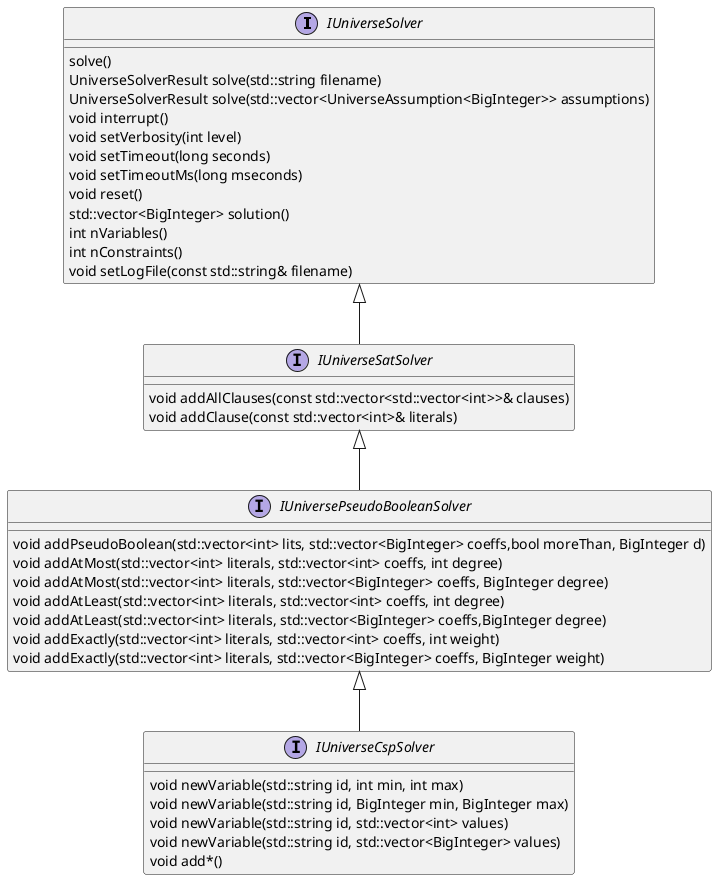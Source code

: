 @startuml
interface       IUniverseSolver
IUniverseSolver : solve()
IUniverseSolver :  UniverseSolverResult solve(std::string filename)
IUniverseSolver :  UniverseSolverResult solve(std::vector<UniverseAssumption<BigInteger>> assumptions)
IUniverseSolver :  void interrupt()
IUniverseSolver :  void setVerbosity(int level)
IUniverseSolver :  void setTimeout(long seconds)
IUniverseSolver :  void setTimeoutMs(long mseconds)
IUniverseSolver :  void reset()
IUniverseSolver :  std::vector<BigInteger> solution()
IUniverseSolver :  int nVariables()
IUniverseSolver :  int nConstraints()
IUniverseSolver :  void setLogFile(const std::string& filename)

interface IUniverseSatSolver
IUniverseSatSolver : void addAllClauses(const std::vector<std::vector<int>>& clauses)
IUniverseSatSolver : void addClause(const std::vector<int>& literals)

interface IUniversePseudoBooleanSolver
IUniversePseudoBooleanSolver : void addPseudoBoolean(std::vector<int> lits, std::vector<BigInteger> coeffs,bool moreThan, BigInteger d)
IUniversePseudoBooleanSolver : void addAtMost(std::vector<int> literals, std::vector<int> coeffs, int degree)
IUniversePseudoBooleanSolver : void addAtMost(std::vector<int> literals, std::vector<BigInteger> coeffs, BigInteger degree)
IUniversePseudoBooleanSolver : void addAtLeast(std::vector<int> literals, std::vector<int> coeffs, int degree)
IUniversePseudoBooleanSolver : void addAtLeast(std::vector<int> literals, std::vector<BigInteger> coeffs,BigInteger degree)
IUniversePseudoBooleanSolver : void addExactly(std::vector<int> literals, std::vector<int> coeffs, int weight)
IUniversePseudoBooleanSolver : void addExactly(std::vector<int> literals, std::vector<BigInteger> coeffs, BigInteger weight)


interface IUniverseCspSolver
IUniverseCspSolver :  void newVariable(std::string id, int min, int max)
IUniverseCspSolver : void newVariable(std::string id, BigInteger min, BigInteger max)
IUniverseCspSolver : void newVariable(std::string id, std::vector<int> values)
IUniverseCspSolver :  void newVariable(std::string id, std::vector<BigInteger> values)
IUniverseCspSolver : void add*()


IUniverseSolver <|-- IUniverseSatSolver
IUniverseSatSolver <|-- IUniversePseudoBooleanSolver
IUniversePseudoBooleanSolver <|-- IUniverseCspSolver



@enduml